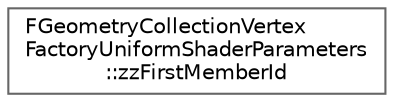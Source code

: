 digraph "Graphical Class Hierarchy"
{
 // INTERACTIVE_SVG=YES
 // LATEX_PDF_SIZE
  bgcolor="transparent";
  edge [fontname=Helvetica,fontsize=10,labelfontname=Helvetica,labelfontsize=10];
  node [fontname=Helvetica,fontsize=10,shape=box,height=0.2,width=0.4];
  rankdir="LR";
  Node0 [id="Node000000",label="FGeometryCollectionVertex\lFactoryUniformShaderParameters\l::zzFirstMemberId",height=0.2,width=0.4,color="grey40", fillcolor="white", style="filled",URL="$d1/d37/structFGeometryCollectionVertexFactoryUniformShaderParameters_1_1zzFirstMemberId.html",tooltip=" "];
}
